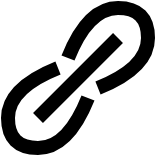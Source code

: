 <mxfile version="14.9.6" type="device"><diagram id="EhhW3xQttqIZV80_lBOK" name="Page-1"><mxGraphModel dx="853" dy="501" grid="1" gridSize="10" guides="1" tooltips="1" connect="1" arrows="1" fold="1" page="1" pageScale="1" pageWidth="850" pageHeight="1100" math="0" shadow="0"><root><mxCell id="0"/><mxCell id="1" parent="0"/><mxCell id="z-2xyla_ojrBzEtvDjZy-5" value="" style="endArrow=none;html=1;fillColor=#ffffff;strokeWidth=7;curved=1;" parent="1" edge="1"><mxGeometry width="50" height="50" relative="1" as="geometry"><mxPoint x="230" y="395" as="sourcePoint"/><mxPoint x="245" y="410" as="targetPoint"/><Array as="points"><mxPoint x="240" y="370"/><mxPoint x="270" y="370"/><mxPoint x="270" y="400"/></Array></mxGeometry></mxCell><mxCell id="z-2xyla_ojrBzEtvDjZy-6" value="" style="endArrow=none;html=1;fillColor=#ffffff;strokeWidth=7;curved=1;" parent="1" edge="1"><mxGeometry width="50" height="50" relative="1" as="geometry"><mxPoint x="225" y="400" as="sourcePoint"/><mxPoint x="240" y="415" as="targetPoint"/><Array as="points"><mxPoint x="200" y="410"/><mxPoint x="200" y="440"/><mxPoint x="230" y="440"/></Array></mxGeometry></mxCell><mxCell id="z-2xyla_ojrBzEtvDjZy-7" value="" style="endArrow=none;html=1;strokeWidth=7;fillColor=#ffffff;" parent="1" edge="1"><mxGeometry width="50" height="50" relative="1" as="geometry"><mxPoint x="215" y="425" as="sourcePoint"/><mxPoint x="255" y="385" as="targetPoint"/></mxGeometry></mxCell></root></mxGraphModel></diagram></mxfile>